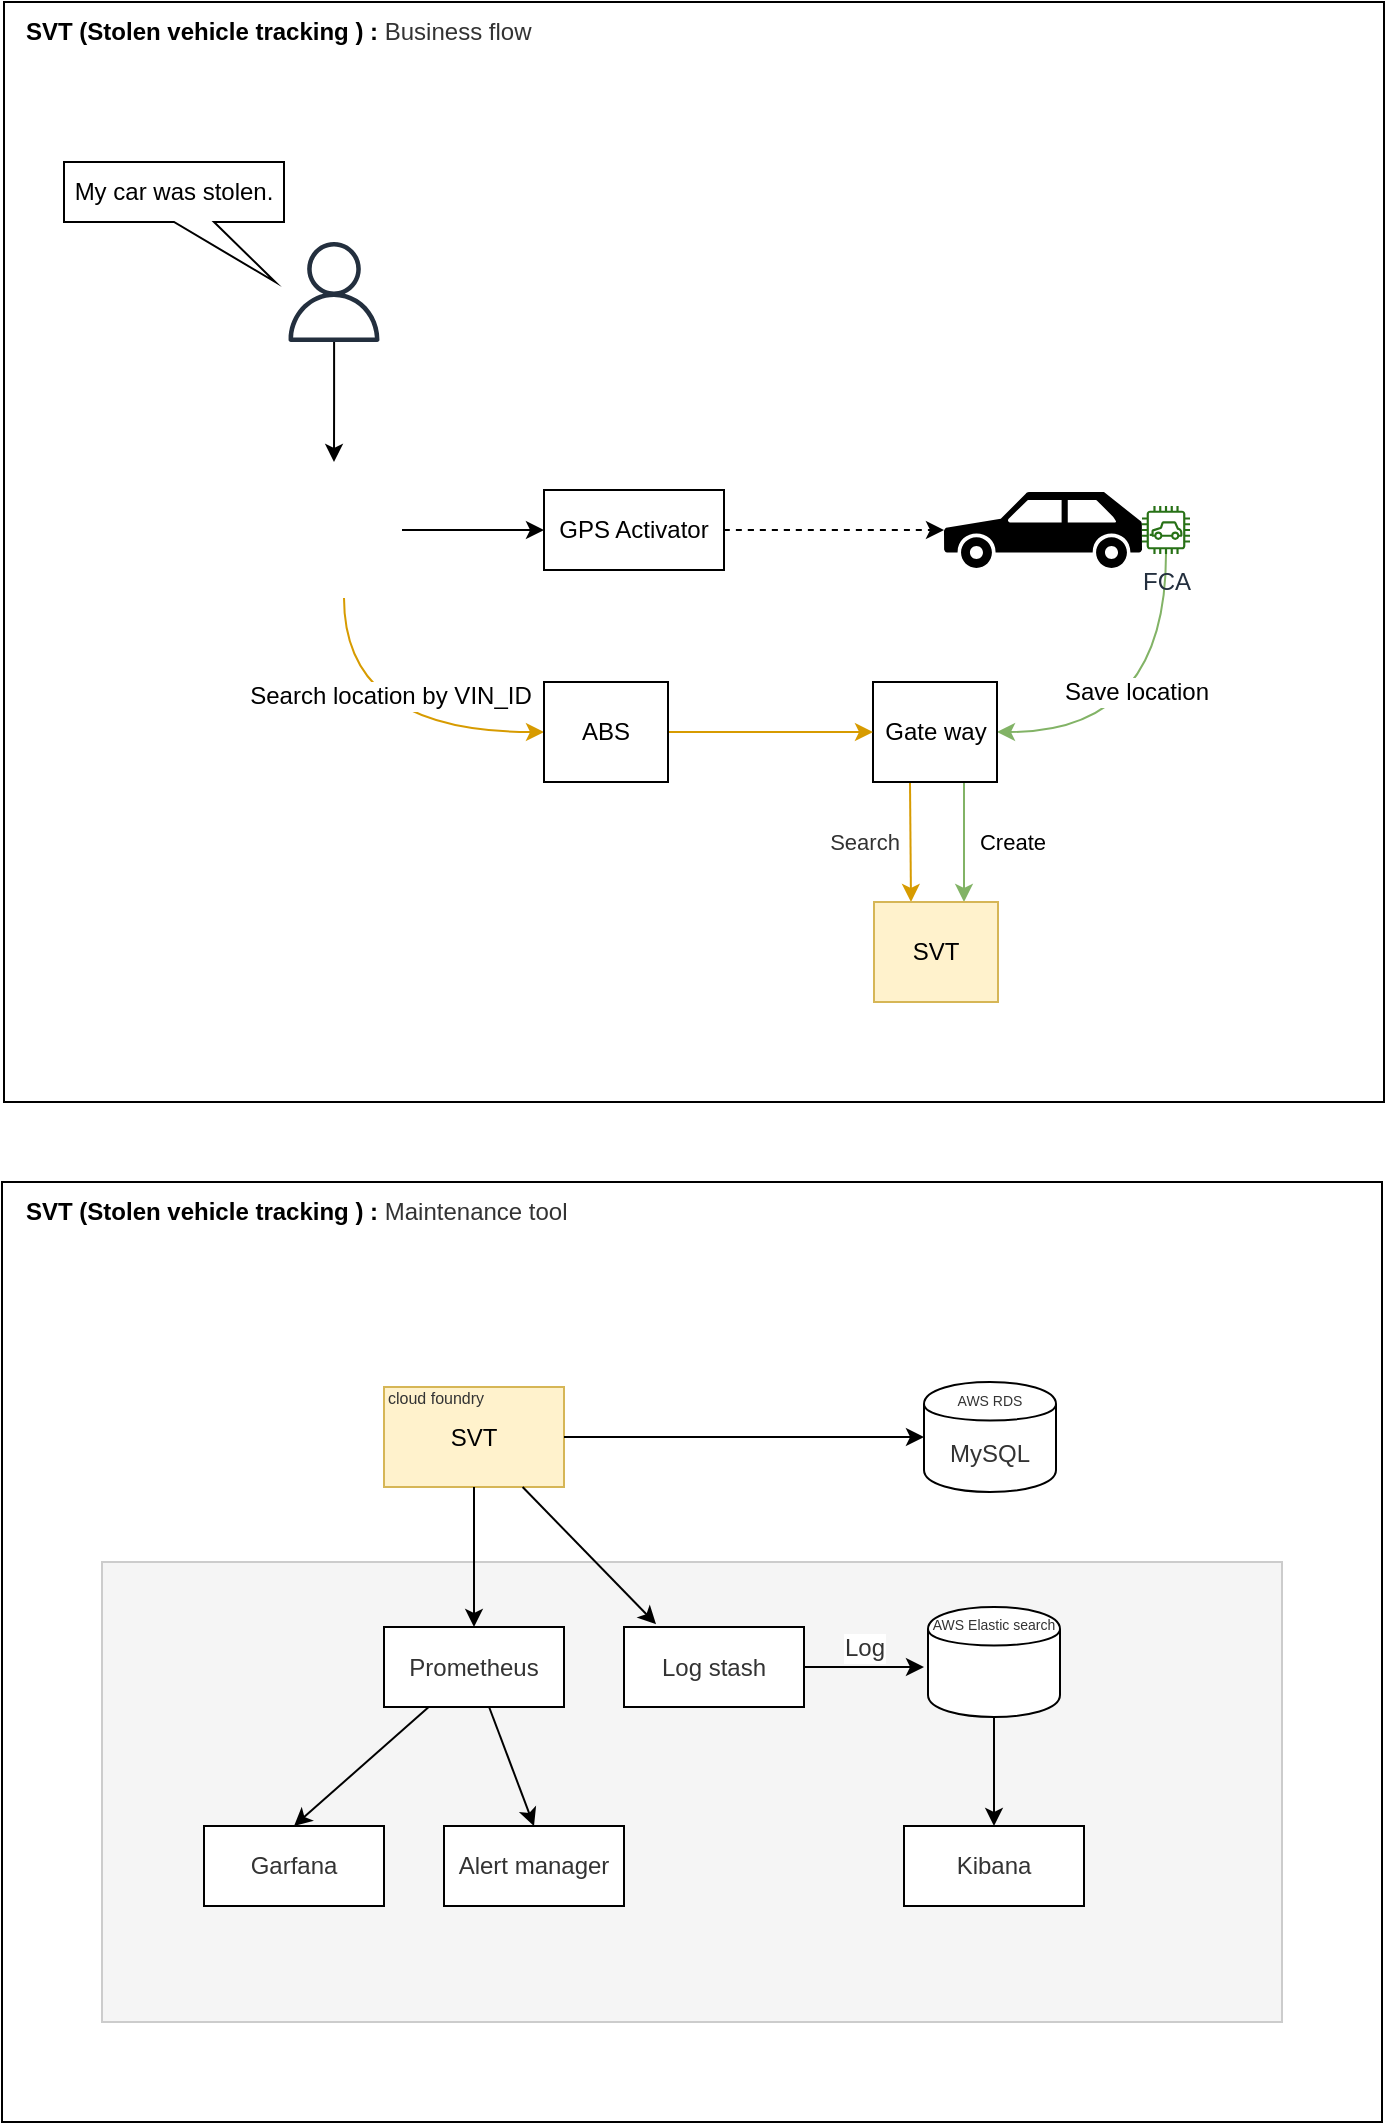 <mxfile version="12.3.5" type="github" pages="1">
  <diagram id="Ct7FX3QZdZiHv1qoABlO" name="Page-1">
    <mxGraphModel dx="1878" dy="649" grid="1" gridSize="10" guides="1" tooltips="1" connect="1" arrows="1" fold="1" page="1" pageScale="1" pageWidth="850" pageHeight="1100" math="0" shadow="0">
      <root>
        <mxCell id="0"/>
        <mxCell id="1" parent="0"/>
        <mxCell id="S7RXYdwZjhqqfzKiC_Oa-39" value="" style="rounded=0;whiteSpace=wrap;html=1;" vertex="1" parent="1">
          <mxGeometry x="-11" y="800" width="690" height="470" as="geometry"/>
        </mxCell>
        <mxCell id="S7RXYdwZjhqqfzKiC_Oa-63" value="" style="rounded=0;whiteSpace=wrap;html=1;fontSize=12;fontColor=#333333;align=center;fillColor=#f5f5f5;strokeColor=#CCCCCC;" vertex="1" parent="1">
          <mxGeometry x="39" y="990" width="590" height="230" as="geometry"/>
        </mxCell>
        <mxCell id="S7RXYdwZjhqqfzKiC_Oa-34" value="" style="rounded=0;whiteSpace=wrap;html=1;" vertex="1" parent="1">
          <mxGeometry x="-10" y="210" width="690" height="550" as="geometry"/>
        </mxCell>
        <mxCell id="S7RXYdwZjhqqfzKiC_Oa-6" style="edgeStyle=orthogonalEdgeStyle;rounded=0;orthogonalLoop=1;jettySize=auto;html=1;" edge="1" parent="1" source="S7RXYdwZjhqqfzKiC_Oa-1" target="S7RXYdwZjhqqfzKiC_Oa-2">
          <mxGeometry relative="1" as="geometry"/>
        </mxCell>
        <mxCell id="S7RXYdwZjhqqfzKiC_Oa-1" value="" style="outlineConnect=0;fontColor=#232F3E;gradientColor=none;fillColor=#232F3E;strokeColor=none;dashed=0;verticalLabelPosition=bottom;verticalAlign=top;align=center;html=1;fontSize=12;fontStyle=0;aspect=fixed;pointerEvents=1;shape=mxgraph.aws4.user;" vertex="1" parent="1">
          <mxGeometry x="130" y="330" width="50" height="50" as="geometry"/>
        </mxCell>
        <mxCell id="S7RXYdwZjhqqfzKiC_Oa-11" style="edgeStyle=orthogonalEdgeStyle;rounded=0;orthogonalLoop=1;jettySize=auto;html=1;entryX=0;entryY=0.5;entryDx=0;entryDy=0;" edge="1" parent="1" source="S7RXYdwZjhqqfzKiC_Oa-2" target="S7RXYdwZjhqqfzKiC_Oa-8">
          <mxGeometry relative="1" as="geometry"/>
        </mxCell>
        <mxCell id="S7RXYdwZjhqqfzKiC_Oa-25" style="edgeStyle=orthogonalEdgeStyle;curved=1;rounded=0;orthogonalLoop=1;jettySize=auto;html=1;entryX=0;entryY=0.5;entryDx=0;entryDy=0;fillColor=#ffe6cc;strokeColor=#d79b00;" edge="1" parent="1" source="S7RXYdwZjhqqfzKiC_Oa-2" target="S7RXYdwZjhqqfzKiC_Oa-24">
          <mxGeometry relative="1" as="geometry">
            <Array as="points">
              <mxPoint x="160" y="575"/>
            </Array>
          </mxGeometry>
        </mxCell>
        <mxCell id="S7RXYdwZjhqqfzKiC_Oa-26" value="Search location by VIN_ID" style="text;html=1;align=center;verticalAlign=middle;resizable=0;points=[];;labelBackgroundColor=#ffffff;" vertex="1" connectable="0" parent="S7RXYdwZjhqqfzKiC_Oa-25">
          <mxGeometry x="-0.421" y="23" relative="1" as="geometry">
            <mxPoint as="offset"/>
          </mxGeometry>
        </mxCell>
        <mxCell id="S7RXYdwZjhqqfzKiC_Oa-2" value="" style="shape=image;html=1;verticalAlign=top;verticalLabelPosition=bottom;labelBackgroundColor=#ffffff;imageAspect=0;aspect=fixed;image=https://cdn4.iconfinder.com/data/icons/help-and-support-5/64/phone-call-service-support-customer-128.png;align=center;" vertex="1" parent="1">
          <mxGeometry x="121" y="440" width="68" height="68" as="geometry"/>
        </mxCell>
        <mxCell id="S7RXYdwZjhqqfzKiC_Oa-7" value="My car was stolen." style="shape=callout;whiteSpace=wrap;html=1;perimeter=calloutPerimeter;position2=0.96;" vertex="1" parent="1">
          <mxGeometry x="20" y="290" width="110" height="60" as="geometry"/>
        </mxCell>
        <mxCell id="S7RXYdwZjhqqfzKiC_Oa-13" style="edgeStyle=orthogonalEdgeStyle;rounded=0;orthogonalLoop=1;jettySize=auto;html=1;entryX=0;entryY=0.5;entryDx=0;entryDy=0;entryPerimeter=0;curved=1;dashed=1;" edge="1" parent="1" source="S7RXYdwZjhqqfzKiC_Oa-8" target="S7RXYdwZjhqqfzKiC_Oa-12">
          <mxGeometry relative="1" as="geometry"/>
        </mxCell>
        <mxCell id="S7RXYdwZjhqqfzKiC_Oa-8" value="GPS Activator" style="rounded=0;whiteSpace=wrap;html=1;" vertex="1" parent="1">
          <mxGeometry x="260" y="454" width="90" height="40" as="geometry"/>
        </mxCell>
        <mxCell id="S7RXYdwZjhqqfzKiC_Oa-12" value="" style="shape=mxgraph.signs.transportation.car_3;html=1;fillColor=#000000;strokeColor=none;verticalLabelPosition=bottom;verticalAlign=top;align=center;" vertex="1" parent="1">
          <mxGeometry x="460" y="455" width="99" height="38" as="geometry"/>
        </mxCell>
        <mxCell id="S7RXYdwZjhqqfzKiC_Oa-19" style="edgeStyle=orthogonalEdgeStyle;curved=1;rounded=0;orthogonalLoop=1;jettySize=auto;html=1;fillColor=#d5e8d4;strokeColor=#82b366;" edge="1" parent="1" source="S7RXYdwZjhqqfzKiC_Oa-17" target="S7RXYdwZjhqqfzKiC_Oa-18">
          <mxGeometry relative="1" as="geometry">
            <Array as="points">
              <mxPoint x="571" y="575"/>
            </Array>
          </mxGeometry>
        </mxCell>
        <mxCell id="S7RXYdwZjhqqfzKiC_Oa-27" value="Save location" style="text;html=1;align=center;verticalAlign=middle;resizable=0;points=[];;labelBackgroundColor=#ffffff;" vertex="1" connectable="0" parent="S7RXYdwZjhqqfzKiC_Oa-19">
          <mxGeometry x="-0.206" y="-15" relative="1" as="geometry">
            <mxPoint as="offset"/>
          </mxGeometry>
        </mxCell>
        <mxCell id="S7RXYdwZjhqqfzKiC_Oa-17" value="FCA" style="outlineConnect=0;fontColor=#232F3E;gradientColor=none;fillColor=#277116;strokeColor=none;dashed=0;verticalLabelPosition=bottom;verticalAlign=top;align=center;html=1;fontSize=12;fontStyle=0;aspect=fixed;pointerEvents=1;shape=mxgraph.aws4.car;" vertex="1" parent="1">
          <mxGeometry x="559" y="462" width="24" height="24" as="geometry"/>
        </mxCell>
        <mxCell id="S7RXYdwZjhqqfzKiC_Oa-22" value="Create" style="edgeStyle=orthogonalEdgeStyle;curved=1;rounded=0;orthogonalLoop=1;jettySize=auto;html=1;fillColor=#d5e8d4;strokeColor=#82b366;" edge="1" parent="1" source="S7RXYdwZjhqqfzKiC_Oa-18" target="S7RXYdwZjhqqfzKiC_Oa-21">
          <mxGeometry y="24" relative="1" as="geometry">
            <Array as="points">
              <mxPoint x="470" y="620"/>
              <mxPoint x="470" y="620"/>
            </Array>
            <mxPoint as="offset"/>
          </mxGeometry>
        </mxCell>
        <mxCell id="S7RXYdwZjhqqfzKiC_Oa-38" value="Search" style="rounded=0;orthogonalLoop=1;jettySize=auto;html=1;entryX=0.25;entryY=0;entryDx=0;entryDy=0;fontColor=#333333;exitX=0.25;exitY=1;exitDx=0;exitDy=0;fillColor=#ffe6cc;strokeColor=#d79b00;" edge="1" parent="1">
          <mxGeometry x="-0.006" y="-23" relative="1" as="geometry">
            <mxPoint x="443" y="600" as="sourcePoint"/>
            <mxPoint x="443.5" y="660" as="targetPoint"/>
            <mxPoint as="offset"/>
          </mxGeometry>
        </mxCell>
        <mxCell id="S7RXYdwZjhqqfzKiC_Oa-18" value="Gate way" style="rounded=0;whiteSpace=wrap;html=1;" vertex="1" parent="1">
          <mxGeometry x="424.5" y="550" width="62" height="50" as="geometry"/>
        </mxCell>
        <mxCell id="S7RXYdwZjhqqfzKiC_Oa-21" value="SVT" style="rounded=0;whiteSpace=wrap;html=1;fillColor=#fff2cc;strokeColor=#d6b656;" vertex="1" parent="1">
          <mxGeometry x="425" y="660" width="62" height="50" as="geometry"/>
        </mxCell>
        <mxCell id="S7RXYdwZjhqqfzKiC_Oa-37" style="edgeStyle=orthogonalEdgeStyle;curved=1;rounded=0;orthogonalLoop=1;jettySize=auto;html=1;entryX=0;entryY=0.5;entryDx=0;entryDy=0;fontColor=#333333;fillColor=#ffe6cc;strokeColor=#d79b00;" edge="1" parent="1" source="S7RXYdwZjhqqfzKiC_Oa-24" target="S7RXYdwZjhqqfzKiC_Oa-18">
          <mxGeometry relative="1" as="geometry"/>
        </mxCell>
        <mxCell id="S7RXYdwZjhqqfzKiC_Oa-24" value="ABS" style="rounded=0;whiteSpace=wrap;html=1;" vertex="1" parent="1">
          <mxGeometry x="260" y="550" width="62" height="50" as="geometry"/>
        </mxCell>
        <mxCell id="S7RXYdwZjhqqfzKiC_Oa-35" value="SVT (Stolen vehicle tracking ) :&lt;span style=&quot;color: rgb(51 , 51 , 51) ; font-weight: 400&quot;&gt;&amp;nbsp;Business flow&lt;/span&gt;" style="text;html=1;strokeColor=none;fillColor=none;align=left;verticalAlign=middle;whiteSpace=wrap;rounded=0;fontStyle=1;spacingLeft=9;" vertex="1" parent="1">
          <mxGeometry x="-10" y="210" width="290" height="30" as="geometry"/>
        </mxCell>
        <mxCell id="S7RXYdwZjhqqfzKiC_Oa-44" value="" style="group" vertex="1" connectable="0" parent="1">
          <mxGeometry x="448" y="900" width="70" height="55" as="geometry"/>
        </mxCell>
        <mxCell id="S7RXYdwZjhqqfzKiC_Oa-41" value="MySQL" style="shape=cylinder;whiteSpace=wrap;html=1;boundedLbl=1;backgroundOutline=1;fontColor=#333333;align=center;" vertex="1" parent="S7RXYdwZjhqqfzKiC_Oa-44">
          <mxGeometry x="2" width="66" height="55" as="geometry"/>
        </mxCell>
        <mxCell id="S7RXYdwZjhqqfzKiC_Oa-43" value="AWS RDS" style="text;html=1;strokeColor=none;fillColor=none;align=center;verticalAlign=middle;whiteSpace=wrap;rounded=0;fontColor=#333333;fontSize=7;" vertex="1" parent="S7RXYdwZjhqqfzKiC_Oa-44">
          <mxGeometry y="4.5" width="70" height="10" as="geometry"/>
        </mxCell>
        <mxCell id="S7RXYdwZjhqqfzKiC_Oa-45" value="" style="group" vertex="1" connectable="0" parent="1">
          <mxGeometry x="180" y="902.5" width="90" height="50" as="geometry"/>
        </mxCell>
        <mxCell id="S7RXYdwZjhqqfzKiC_Oa-40" value="SVT" style="rounded=0;whiteSpace=wrap;html=1;fillColor=#fff2cc;strokeColor=#d6b656;" vertex="1" parent="S7RXYdwZjhqqfzKiC_Oa-45">
          <mxGeometry width="90" height="50" as="geometry"/>
        </mxCell>
        <mxCell id="S7RXYdwZjhqqfzKiC_Oa-42" value="cloud foundry" style="text;html=1;strokeColor=none;fillColor=none;align=left;verticalAlign=middle;whiteSpace=wrap;rounded=0;fontColor=#333333;fontSize=8;" vertex="1" parent="S7RXYdwZjhqqfzKiC_Oa-45">
          <mxGeometry width="70" height="10" as="geometry"/>
        </mxCell>
        <mxCell id="S7RXYdwZjhqqfzKiC_Oa-58" style="edgeStyle=none;rounded=0;orthogonalLoop=1;jettySize=auto;html=1;entryX=0.5;entryY=0;entryDx=0;entryDy=0;fontSize=12;fontColor=#333333;" edge="1" parent="1" source="S7RXYdwZjhqqfzKiC_Oa-46" target="S7RXYdwZjhqqfzKiC_Oa-56">
          <mxGeometry relative="1" as="geometry"/>
        </mxCell>
        <mxCell id="S7RXYdwZjhqqfzKiC_Oa-59" style="edgeStyle=none;rounded=0;orthogonalLoop=1;jettySize=auto;html=1;entryX=0.5;entryY=0;entryDx=0;entryDy=0;fontSize=12;fontColor=#333333;" edge="1" parent="1" source="S7RXYdwZjhqqfzKiC_Oa-46" target="S7RXYdwZjhqqfzKiC_Oa-57">
          <mxGeometry relative="1" as="geometry"/>
        </mxCell>
        <mxCell id="S7RXYdwZjhqqfzKiC_Oa-46" value="Prometheus" style="rounded=0;whiteSpace=wrap;html=1;fontSize=12;fontColor=#333333;align=center;" vertex="1" parent="1">
          <mxGeometry x="180" y="1022.5" width="90" height="40" as="geometry"/>
        </mxCell>
        <mxCell id="S7RXYdwZjhqqfzKiC_Oa-54" value="Log" style="edgeStyle=none;rounded=0;orthogonalLoop=1;jettySize=auto;html=1;fontSize=12;fontColor=#333333;" edge="1" parent="1" source="S7RXYdwZjhqqfzKiC_Oa-47">
          <mxGeometry y="10" relative="1" as="geometry">
            <mxPoint x="450" y="1042.5" as="targetPoint"/>
            <mxPoint as="offset"/>
          </mxGeometry>
        </mxCell>
        <mxCell id="S7RXYdwZjhqqfzKiC_Oa-47" value="Log stash" style="rounded=0;whiteSpace=wrap;html=1;fontSize=12;fontColor=#333333;align=center;" vertex="1" parent="1">
          <mxGeometry x="300" y="1022.5" width="90" height="40" as="geometry"/>
        </mxCell>
        <mxCell id="S7RXYdwZjhqqfzKiC_Oa-48" style="edgeStyle=none;rounded=0;orthogonalLoop=1;jettySize=auto;html=1;entryX=0.5;entryY=0;entryDx=0;entryDy=0;fontSize=12;fontColor=#333333;" edge="1" parent="1" source="S7RXYdwZjhqqfzKiC_Oa-40" target="S7RXYdwZjhqqfzKiC_Oa-46">
          <mxGeometry relative="1" as="geometry"/>
        </mxCell>
        <mxCell id="S7RXYdwZjhqqfzKiC_Oa-49" style="edgeStyle=none;rounded=0;orthogonalLoop=1;jettySize=auto;html=1;entryX=0.178;entryY=-0.035;entryDx=0;entryDy=0;entryPerimeter=0;fontSize=12;fontColor=#333333;" edge="1" parent="1" source="S7RXYdwZjhqqfzKiC_Oa-40" target="S7RXYdwZjhqqfzKiC_Oa-47">
          <mxGeometry relative="1" as="geometry"/>
        </mxCell>
        <mxCell id="S7RXYdwZjhqqfzKiC_Oa-50" style="edgeStyle=none;rounded=0;orthogonalLoop=1;jettySize=auto;html=1;entryX=0;entryY=0.5;entryDx=0;entryDy=0;fontSize=12;fontColor=#333333;" edge="1" parent="1" source="S7RXYdwZjhqqfzKiC_Oa-40" target="S7RXYdwZjhqqfzKiC_Oa-41">
          <mxGeometry relative="1" as="geometry"/>
        </mxCell>
        <mxCell id="S7RXYdwZjhqqfzKiC_Oa-51" value="" style="group" vertex="1" connectable="0" parent="1">
          <mxGeometry x="450" y="1012.5" width="70" height="55" as="geometry"/>
        </mxCell>
        <mxCell id="S7RXYdwZjhqqfzKiC_Oa-52" value="" style="shape=cylinder;whiteSpace=wrap;html=1;boundedLbl=1;backgroundOutline=1;fontColor=#333333;align=center;" vertex="1" parent="S7RXYdwZjhqqfzKiC_Oa-51">
          <mxGeometry x="2" width="66" height="55" as="geometry"/>
        </mxCell>
        <mxCell id="S7RXYdwZjhqqfzKiC_Oa-53" value="AWS Elastic search" style="text;html=1;strokeColor=none;fillColor=none;align=center;verticalAlign=middle;whiteSpace=wrap;rounded=0;fontColor=#333333;fontSize=7;" vertex="1" parent="S7RXYdwZjhqqfzKiC_Oa-51">
          <mxGeometry y="4.5" width="70" height="10" as="geometry"/>
        </mxCell>
        <mxCell id="S7RXYdwZjhqqfzKiC_Oa-55" value="Kibana" style="rounded=0;whiteSpace=wrap;html=1;fontSize=12;fontColor=#333333;align=center;" vertex="1" parent="1">
          <mxGeometry x="440" y="1122" width="90" height="40" as="geometry"/>
        </mxCell>
        <mxCell id="S7RXYdwZjhqqfzKiC_Oa-56" value="Garfana" style="rounded=0;whiteSpace=wrap;html=1;fontSize=12;fontColor=#333333;align=center;" vertex="1" parent="1">
          <mxGeometry x="90" y="1122" width="90" height="40" as="geometry"/>
        </mxCell>
        <mxCell id="S7RXYdwZjhqqfzKiC_Oa-57" value="Alert manager" style="rounded=0;whiteSpace=wrap;html=1;fontSize=12;fontColor=#333333;align=center;" vertex="1" parent="1">
          <mxGeometry x="210" y="1122" width="90" height="40" as="geometry"/>
        </mxCell>
        <mxCell id="S7RXYdwZjhqqfzKiC_Oa-60" style="edgeStyle=none;rounded=0;orthogonalLoop=1;jettySize=auto;html=1;entryX=0.5;entryY=0;entryDx=0;entryDy=0;fontSize=12;fontColor=#333333;" edge="1" parent="1" source="S7RXYdwZjhqqfzKiC_Oa-52" target="S7RXYdwZjhqqfzKiC_Oa-55">
          <mxGeometry relative="1" as="geometry"/>
        </mxCell>
        <mxCell id="S7RXYdwZjhqqfzKiC_Oa-62" value="SVT (Stolen vehicle tracking ) :&lt;font color=&quot;#333333&quot;&gt;&lt;span style=&quot;font-weight: 400&quot;&gt;&amp;nbsp;Maintenance&amp;nbsp;tool&lt;/span&gt;&lt;/font&gt;" style="text;html=1;strokeColor=none;fillColor=none;align=left;verticalAlign=middle;whiteSpace=wrap;rounded=0;fontStyle=1;spacingLeft=9;" vertex="1" parent="1">
          <mxGeometry x="-10" y="800" width="400" height="30" as="geometry"/>
        </mxCell>
      </root>
    </mxGraphModel>
  </diagram>
</mxfile>
